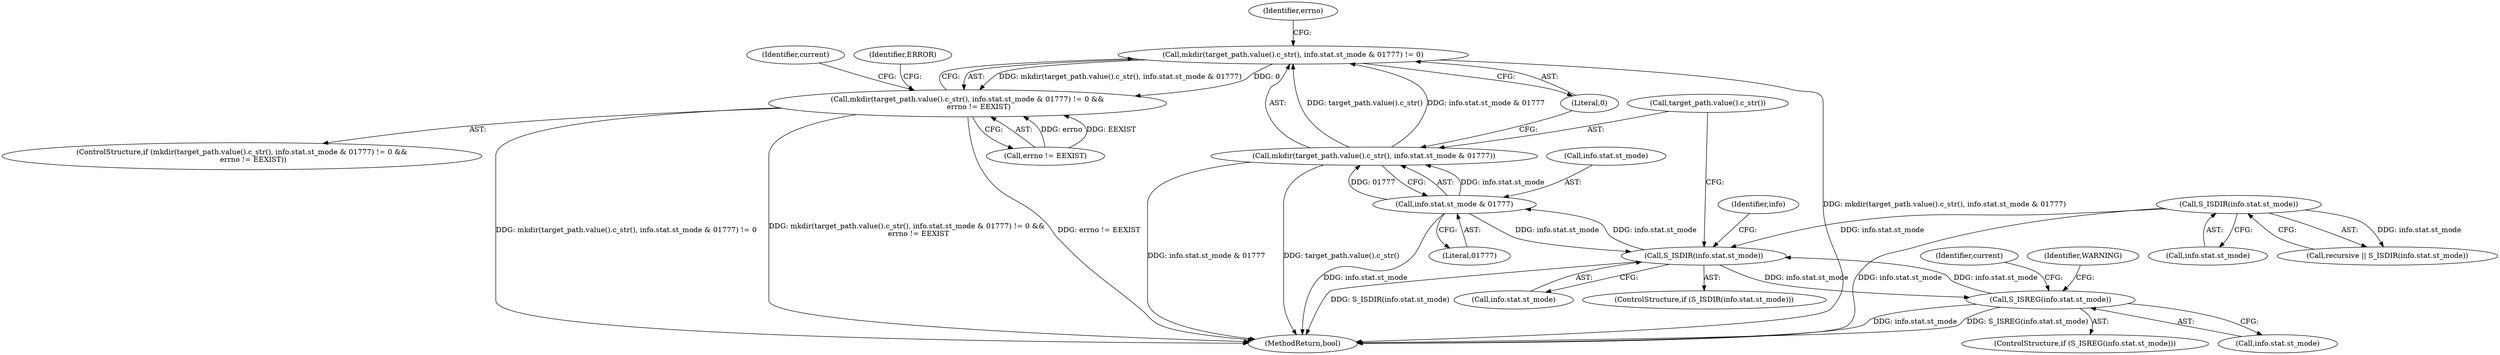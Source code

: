 digraph "0_Chrome_23803a58e481e464a787e4b2c461af9e62f03905@API" {
"1000291" [label="(Call,mkdir(target_path.value().c_str(), info.stat.st_mode & 01777) != 0)"];
"1000292" [label="(Call,mkdir(target_path.value().c_str(), info.stat.st_mode & 01777))"];
"1000294" [label="(Call,info.stat.st_mode & 01777)"];
"1000282" [label="(Call,S_ISDIR(info.stat.st_mode))"];
"1000252" [label="(Call,S_ISDIR(info.stat.st_mode))"];
"1000321" [label="(Call,S_ISREG(info.stat.st_mode))"];
"1000290" [label="(Call,mkdir(target_path.value().c_str(), info.stat.st_mode & 01777) != 0 &&\n          errno != EEXIST)"];
"1000331" [label="(Identifier,current)"];
"1000352" [label="(Identifier,current)"];
"1000250" [label="(Call,recursive || S_ISDIR(info.stat.st_mode))"];
"1000347" [label="(Identifier,WARNING)"];
"1000321" [label="(Call,S_ISREG(info.stat.st_mode))"];
"1000324" [label="(Identifier,info)"];
"1000322" [label="(Call,info.stat.st_mode)"];
"1000292" [label="(Call,mkdir(target_path.value().c_str(), info.stat.st_mode & 01777))"];
"1000283" [label="(Call,info.stat.st_mode)"];
"1000281" [label="(ControlStructure,if (S_ISDIR(info.stat.st_mode)))"];
"1000294" [label="(Call,info.stat.st_mode & 01777)"];
"1000295" [label="(Call,info.stat.st_mode)"];
"1000359" [label="(MethodReturn,bool)"];
"1000302" [label="(Call,errno != EEXIST)"];
"1000301" [label="(Literal,0)"];
"1000303" [label="(Identifier,errno)"];
"1000293" [label="(Call,target_path.value().c_str())"];
"1000253" [label="(Call,info.stat.st_mode)"];
"1000300" [label="(Literal,01777)"];
"1000320" [label="(ControlStructure,if (S_ISREG(info.stat.st_mode)))"];
"1000291" [label="(Call,mkdir(target_path.value().c_str(), info.stat.st_mode & 01777) != 0)"];
"1000308" [label="(Identifier,ERROR)"];
"1000289" [label="(ControlStructure,if (mkdir(target_path.value().c_str(), info.stat.st_mode & 01777) != 0 &&\n          errno != EEXIST))"];
"1000290" [label="(Call,mkdir(target_path.value().c_str(), info.stat.st_mode & 01777) != 0 &&\n          errno != EEXIST)"];
"1000252" [label="(Call,S_ISDIR(info.stat.st_mode))"];
"1000282" [label="(Call,S_ISDIR(info.stat.st_mode))"];
"1000291" -> "1000290"  [label="AST: "];
"1000291" -> "1000301"  [label="CFG: "];
"1000292" -> "1000291"  [label="AST: "];
"1000301" -> "1000291"  [label="AST: "];
"1000303" -> "1000291"  [label="CFG: "];
"1000290" -> "1000291"  [label="CFG: "];
"1000291" -> "1000359"  [label="DDG: mkdir(target_path.value().c_str(), info.stat.st_mode & 01777)"];
"1000291" -> "1000290"  [label="DDG: mkdir(target_path.value().c_str(), info.stat.st_mode & 01777)"];
"1000291" -> "1000290"  [label="DDG: 0"];
"1000292" -> "1000291"  [label="DDG: target_path.value().c_str()"];
"1000292" -> "1000291"  [label="DDG: info.stat.st_mode & 01777"];
"1000292" -> "1000294"  [label="CFG: "];
"1000293" -> "1000292"  [label="AST: "];
"1000294" -> "1000292"  [label="AST: "];
"1000301" -> "1000292"  [label="CFG: "];
"1000292" -> "1000359"  [label="DDG: info.stat.st_mode & 01777"];
"1000292" -> "1000359"  [label="DDG: target_path.value().c_str()"];
"1000294" -> "1000292"  [label="DDG: info.stat.st_mode"];
"1000294" -> "1000292"  [label="DDG: 01777"];
"1000294" -> "1000300"  [label="CFG: "];
"1000295" -> "1000294"  [label="AST: "];
"1000300" -> "1000294"  [label="AST: "];
"1000294" -> "1000359"  [label="DDG: info.stat.st_mode"];
"1000294" -> "1000282"  [label="DDG: info.stat.st_mode"];
"1000282" -> "1000294"  [label="DDG: info.stat.st_mode"];
"1000282" -> "1000281"  [label="AST: "];
"1000282" -> "1000283"  [label="CFG: "];
"1000283" -> "1000282"  [label="AST: "];
"1000293" -> "1000282"  [label="CFG: "];
"1000324" -> "1000282"  [label="CFG: "];
"1000282" -> "1000359"  [label="DDG: S_ISDIR(info.stat.st_mode)"];
"1000252" -> "1000282"  [label="DDG: info.stat.st_mode"];
"1000321" -> "1000282"  [label="DDG: info.stat.st_mode"];
"1000282" -> "1000321"  [label="DDG: info.stat.st_mode"];
"1000252" -> "1000250"  [label="AST: "];
"1000252" -> "1000253"  [label="CFG: "];
"1000253" -> "1000252"  [label="AST: "];
"1000250" -> "1000252"  [label="CFG: "];
"1000252" -> "1000359"  [label="DDG: info.stat.st_mode"];
"1000252" -> "1000250"  [label="DDG: info.stat.st_mode"];
"1000321" -> "1000320"  [label="AST: "];
"1000321" -> "1000322"  [label="CFG: "];
"1000322" -> "1000321"  [label="AST: "];
"1000331" -> "1000321"  [label="CFG: "];
"1000347" -> "1000321"  [label="CFG: "];
"1000321" -> "1000359"  [label="DDG: info.stat.st_mode"];
"1000321" -> "1000359"  [label="DDG: S_ISREG(info.stat.st_mode)"];
"1000290" -> "1000289"  [label="AST: "];
"1000290" -> "1000302"  [label="CFG: "];
"1000302" -> "1000290"  [label="AST: "];
"1000308" -> "1000290"  [label="CFG: "];
"1000352" -> "1000290"  [label="CFG: "];
"1000290" -> "1000359"  [label="DDG: mkdir(target_path.value().c_str(), info.stat.st_mode & 01777) != 0"];
"1000290" -> "1000359"  [label="DDG: mkdir(target_path.value().c_str(), info.stat.st_mode & 01777) != 0 &&\n          errno != EEXIST"];
"1000290" -> "1000359"  [label="DDG: errno != EEXIST"];
"1000302" -> "1000290"  [label="DDG: errno"];
"1000302" -> "1000290"  [label="DDG: EEXIST"];
}
